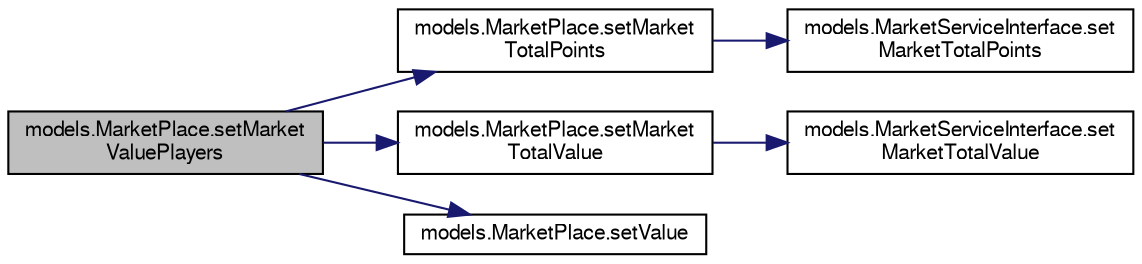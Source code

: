 digraph "models.MarketPlace.setMarketValuePlayers"
{
  bgcolor="transparent";
  edge [fontname="FreeSans",fontsize="10",labelfontname="FreeSans",labelfontsize="10"];
  node [fontname="FreeSans",fontsize="10",shape=record];
  rankdir="LR";
  Node10 [label="models.MarketPlace.setMarket\lValuePlayers",height=0.2,width=0.4,color="black", fillcolor="grey75", style="filled", fontcolor="black"];
  Node10 -> Node11 [color="midnightblue",fontsize="10",style="solid",fontname="FreeSans"];
  Node11 [label="models.MarketPlace.setMarket\lTotalPoints",height=0.2,width=0.4,color="black",URL="$classmodels_1_1MarketPlace.html#ac058d1463c7a19648efc31694331f747"];
  Node11 -> Node12 [color="midnightblue",fontsize="10",style="solid",fontname="FreeSans"];
  Node12 [label="models.MarketServiceInterface.set\lMarketTotalPoints",height=0.2,width=0.4,color="black",URL="$interfacemodels_1_1MarketServiceInterface.html#adcd09467dc21c5770e87d2ea2fb4f618"];
  Node10 -> Node13 [color="midnightblue",fontsize="10",style="solid",fontname="FreeSans"];
  Node13 [label="models.MarketPlace.setMarket\lTotalValue",height=0.2,width=0.4,color="black",URL="$classmodels_1_1MarketPlace.html#aff0d65e90fa6a80b72cd4eaec3927b27"];
  Node13 -> Node14 [color="midnightblue",fontsize="10",style="solid",fontname="FreeSans"];
  Node14 [label="models.MarketServiceInterface.set\lMarketTotalValue",height=0.2,width=0.4,color="black",URL="$interfacemodels_1_1MarketServiceInterface.html#abdeb9f449f3c08242037a47e5e933871"];
  Node10 -> Node15 [color="midnightblue",fontsize="10",style="solid",fontname="FreeSans"];
  Node15 [label="models.MarketPlace.setValue",height=0.2,width=0.4,color="black",URL="$classmodels_1_1MarketPlace.html#a5eb091c04ecbcee29a78125ed9b94b30"];
}
